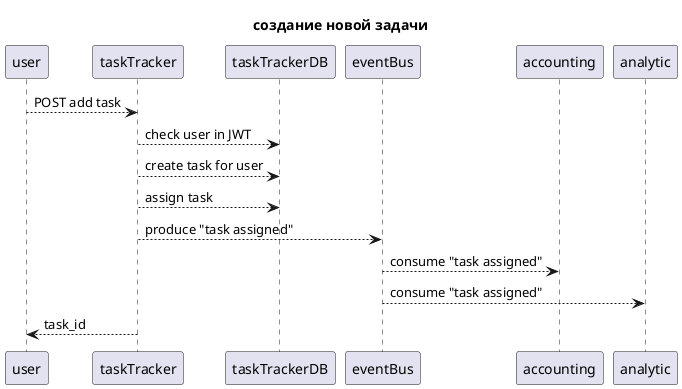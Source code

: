 @startuml new_task_flow

title создание новой задачи

!startsub addTask
user --> taskTracker: POST add task
taskTracker --> taskTrackerDB: check user in JWT
taskTracker --> taskTrackerDB: create task for user
taskTracker --> taskTrackerDB: assign task
taskTracker --> eventBus: produce "task assigned"
eventBus --> accounting: consume "task assigned"
eventBus --> analytic: consume "task assigned"
taskTracker --> user: task_id
!endsub

@enduml
@startuml assign_task_flow

title распределение незавершенных задач

!startsub assignTask
user --> taskTracker: POST assign tasks
taskTracker --> taskTrackerDB: check user in JWT
taskTracker --> taskTrackerDB: assign tasks
taskTracker --> eventBus: produce "task assigned"
eventBus --> accounting: consume "task assigned"
eventBus --> analytic: consume "task assigned"
!endsub

@enduml
@startuml complete_task_flow

title совершение задачи

!startsub completeTask
user --> taskTracker: POST complete task_id
taskTracker --> taskTrackerDB: check user in JWT
taskTracker --> taskTrackerDB: complete task
taskTracker --> eventBus: produce "task completed"
eventBus --> accounting: consume "task completed"
eventBus --> analytic: consume "task completed"
!endsub

@enduml